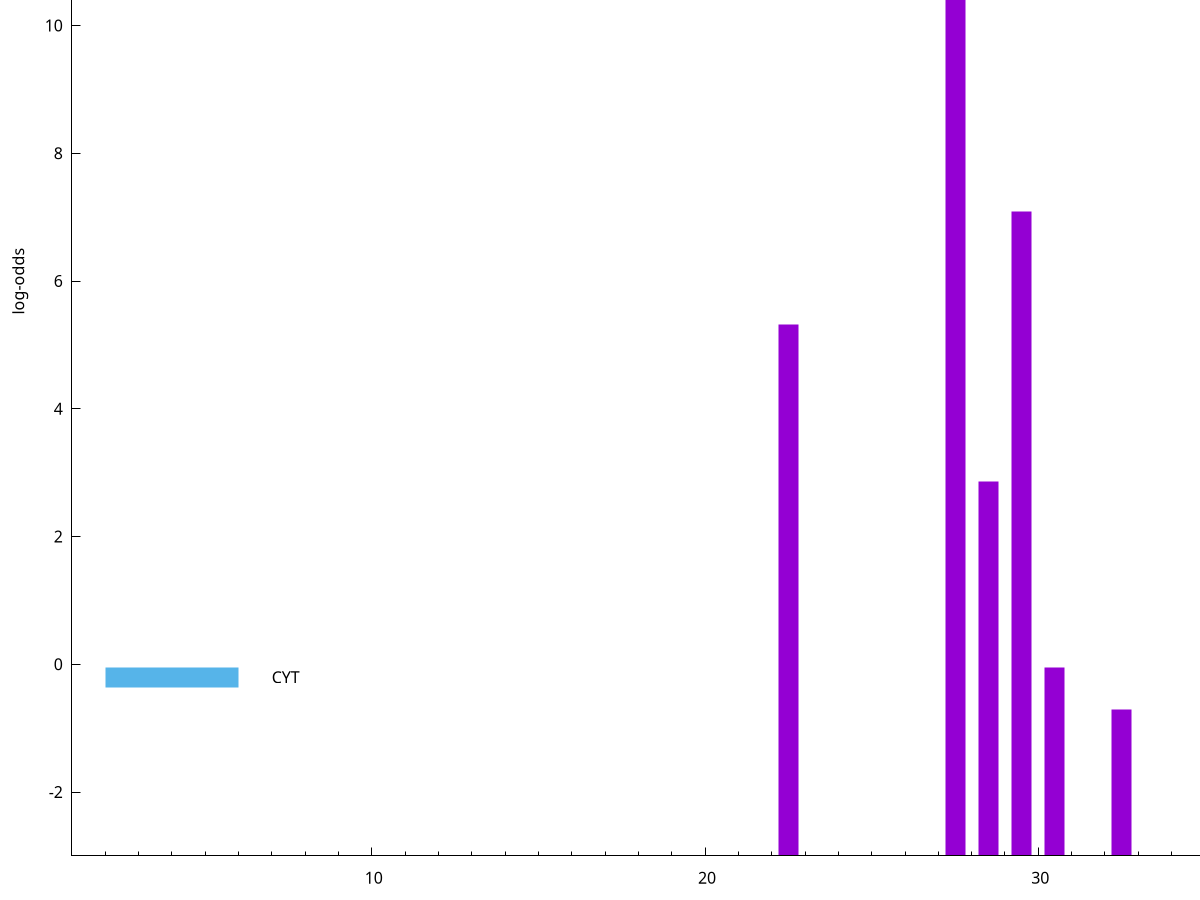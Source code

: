 set title "LipoP predictions for SRR5666568.gff"
set size 2., 1.4
set xrange [1:70] 
set mxtics 10
set yrange [-3:15]
set y2range [0:18]
set ylabel "log-odds"
set term postscript eps color solid "Helvetica" 30
set output "SRR5666568.gff214.eps"
set arrow from 2,11.24 to 6,11.24 nohead lt 1 lw 20
set label "SpI" at 7,11.24
set arrow from 2,-0.200913 to 6,-0.200913 nohead lt 3 lw 20
set label "CYT" at 7,-0.200913
set arrow from 2,11.24 to 6,11.24 nohead lt 1 lw 20
set label "SpI" at 7,11.24
# NOTE: The scores below are the log-odds scores with the threshold
# NOTE: subtracted (a hack to make gnuplot make the histogram all
# NOTE: look nice).
plot "-" axes x1y2 title "" with impulses lt 1 lw 20
27.500000 14.125200
29.500000 10.088560
22.500000 8.313070
28.500000 5.867700
30.500000 2.942828
32.500000 2.299207
e
exit

